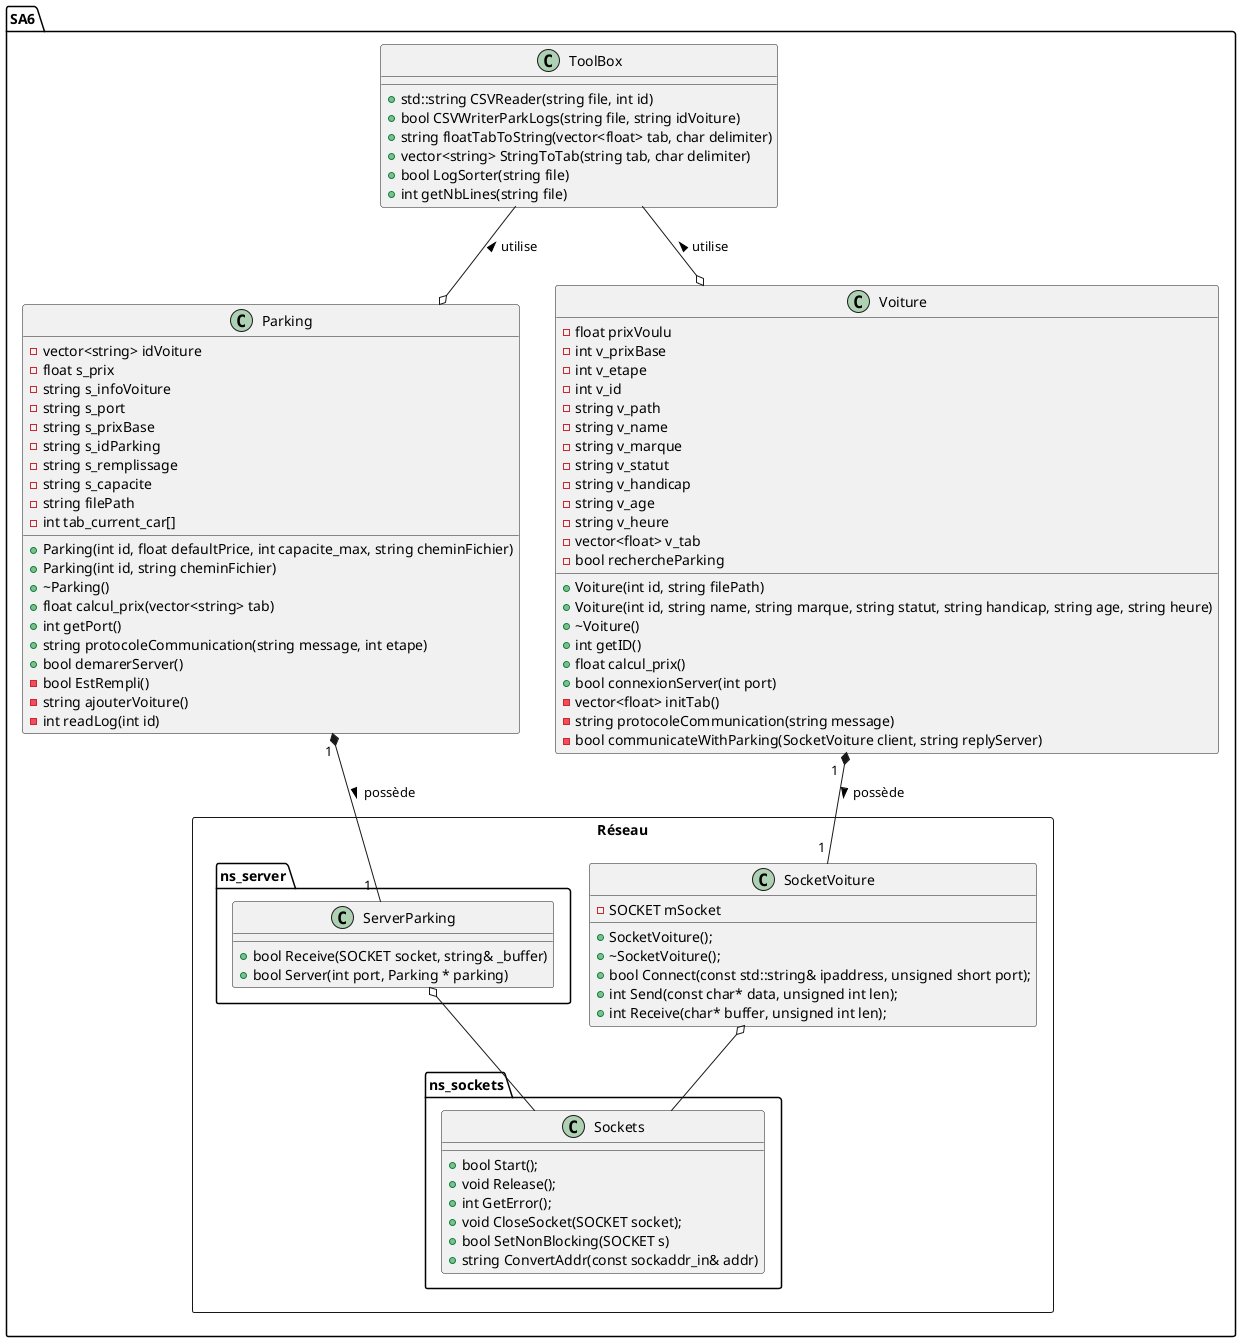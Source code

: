 @startuml SA6_uml

package SA6 {

    class ToolBox {

        + std::string CSVReader(string file, int id)
        + bool CSVWriterParkLogs(string file, string idVoiture)
        + string floatTabToString(vector<float> tab, char delimiter)
        + vector<string> StringToTab(string tab, char delimiter)
        + bool LogSorter(string file)
        + int getNbLines(string file)
    }

    class Parking {
        - vector<string> idVoiture
        - float s_prix
        - string s_infoVoiture
        - string s_port
        - string s_prixBase
        - string s_idParking
        - string s_remplissage
        - string s_capacite
        - string filePath
        - int tab_current_car[]

        + Parking(int id, float defaultPrice, int capacite_max, string cheminFichier)
        + Parking(int id, string cheminFichier)
        + ~Parking()
        + float calcul_prix(vector<string> tab)
        + int getPort()
        + string protocoleCommunication(string message, int etape)
        + bool demarerServer()
        - bool EstRempli()
        - string ajouterVoiture()
        - int readLog(int id)
    }

    Class Voiture {
        - float prixVoulu
        - int v_prixBase
        - int v_etape
        - int v_id
        - string v_path
        - string v_name
        - string v_marque
        - string v_statut
        - string v_handicap
        - string v_age
        - string v_heure
        - vector<float> v_tab
        - bool rechercheParking

        + Voiture(int id, string filePath)
        + Voiture(int id, string name, string marque, string statut, string handicap, string age, string heure)
        + ~Voiture()
        + int getID()
        + float calcul_prix()
        + bool connexionServer(int port)
        - vector<float> initTab()
        - string protocoleCommunication(string message)
        - bool communicateWithParking(SocketVoiture client, string replyServer)
    }

    package Réseau <<Rectangle>> {

        package ns_server {
            Class ServerParking {

                + bool Receive(SOCKET socket, string& _buffer)
                + bool Server(int port, Parking * parking)
            }
        }

        Class SocketVoiture {
            - SOCKET mSocket

            + SocketVoiture();
            + ~SocketVoiture();
            + bool Connect(const std::string& ipaddress, unsigned short port);
            + int Send(const char* data, unsigned int len);
            + int Receive(char* buffer, unsigned int len);		
        }

        package ns_sockets{

            Class Sockets {

                + bool Start();
                + void Release();
                + int GetError();
                + void CloseSocket(SOCKET socket);
                + bool SetNonBlocking(SOCKET s)
                + string ConvertAddr(const sockaddr_in& addr)    
            }
        }
    }
}

ToolBox --o Voiture : utilise <
ToolBox --o Parking : utilise <

Parking "1 " *-- "1  " ServerParking : > possède
Voiture "1  " *-- "1 " SocketVoiture : possède >

SocketVoiture o-- Sockets
ServerParking o-- Sockets


@enduml